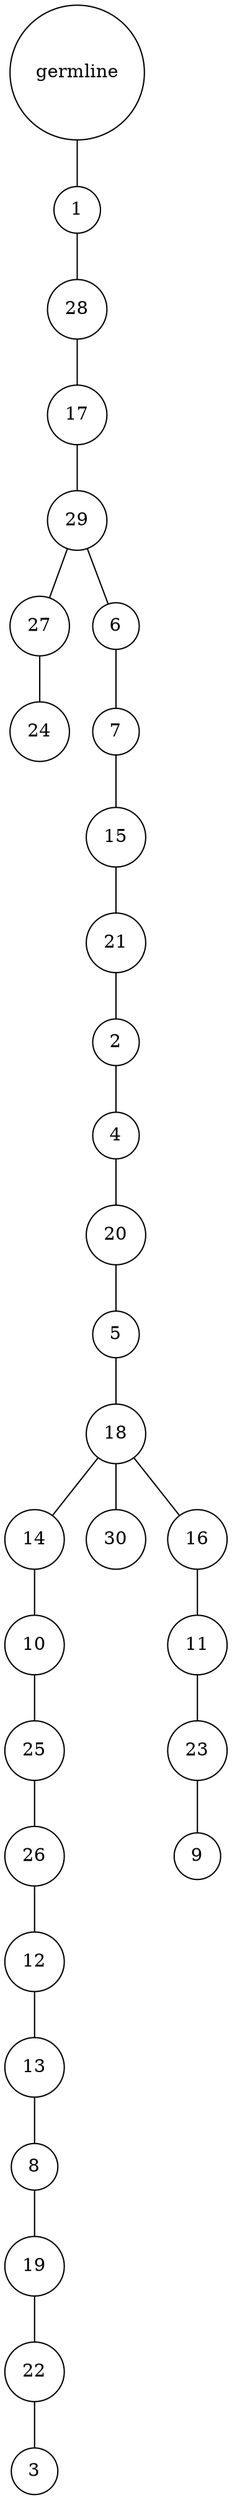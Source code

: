 graph {
	rankdir=UD;
	splines=line;
	node [shape=circle]
	"0x7f9e296c14c0" [label="germline"];
	"0x7f9e296c14f0" [label="1"];
	"0x7f9e296c14c0" -- "0x7f9e296c14f0" ;
	"0x7f9e296c1520" [label="28"];
	"0x7f9e296c14f0" -- "0x7f9e296c1520" ;
	"0x7f9e296c1550" [label="17"];
	"0x7f9e296c1520" -- "0x7f9e296c1550" ;
	"0x7f9e296c1580" [label="29"];
	"0x7f9e296c1550" -- "0x7f9e296c1580" ;
	"0x7f9e296c15b0" [label="27"];
	"0x7f9e296c1580" -- "0x7f9e296c15b0" ;
	"0x7f9e296c15e0" [label="24"];
	"0x7f9e296c15b0" -- "0x7f9e296c15e0" ;
	"0x7f9e296c1610" [label="6"];
	"0x7f9e296c1580" -- "0x7f9e296c1610" ;
	"0x7f9e296c1640" [label="7"];
	"0x7f9e296c1610" -- "0x7f9e296c1640" ;
	"0x7f9e296c1670" [label="15"];
	"0x7f9e296c1640" -- "0x7f9e296c1670" ;
	"0x7f9e296c16a0" [label="21"];
	"0x7f9e296c1670" -- "0x7f9e296c16a0" ;
	"0x7f9e296c16d0" [label="2"];
	"0x7f9e296c16a0" -- "0x7f9e296c16d0" ;
	"0x7f9e296c1700" [label="4"];
	"0x7f9e296c16d0" -- "0x7f9e296c1700" ;
	"0x7f9e296c1730" [label="20"];
	"0x7f9e296c1700" -- "0x7f9e296c1730" ;
	"0x7f9e296c1760" [label="5"];
	"0x7f9e296c1730" -- "0x7f9e296c1760" ;
	"0x7f9e296c1790" [label="18"];
	"0x7f9e296c1760" -- "0x7f9e296c1790" ;
	"0x7f9e296c17c0" [label="14"];
	"0x7f9e296c1790" -- "0x7f9e296c17c0" ;
	"0x7f9e296c17f0" [label="10"];
	"0x7f9e296c17c0" -- "0x7f9e296c17f0" ;
	"0x7f9e296c1820" [label="25"];
	"0x7f9e296c17f0" -- "0x7f9e296c1820" ;
	"0x7f9e296c1850" [label="26"];
	"0x7f9e296c1820" -- "0x7f9e296c1850" ;
	"0x7f9e296c1880" [label="12"];
	"0x7f9e296c1850" -- "0x7f9e296c1880" ;
	"0x7f9e296c18b0" [label="13"];
	"0x7f9e296c1880" -- "0x7f9e296c18b0" ;
	"0x7f9e296c18e0" [label="8"];
	"0x7f9e296c18b0" -- "0x7f9e296c18e0" ;
	"0x7f9e296c1910" [label="19"];
	"0x7f9e296c18e0" -- "0x7f9e296c1910" ;
	"0x7f9e296c1940" [label="22"];
	"0x7f9e296c1910" -- "0x7f9e296c1940" ;
	"0x7f9e296c1970" [label="3"];
	"0x7f9e296c1940" -- "0x7f9e296c1970" ;
	"0x7f9e296c19a0" [label="30"];
	"0x7f9e296c1790" -- "0x7f9e296c19a0" ;
	"0x7f9e296c19d0" [label="16"];
	"0x7f9e296c1790" -- "0x7f9e296c19d0" ;
	"0x7f9e296c1a00" [label="11"];
	"0x7f9e296c19d0" -- "0x7f9e296c1a00" ;
	"0x7f9e296c1a30" [label="23"];
	"0x7f9e296c1a00" -- "0x7f9e296c1a30" ;
	"0x7f9e296c1a60" [label="9"];
	"0x7f9e296c1a30" -- "0x7f9e296c1a60" ;
}
